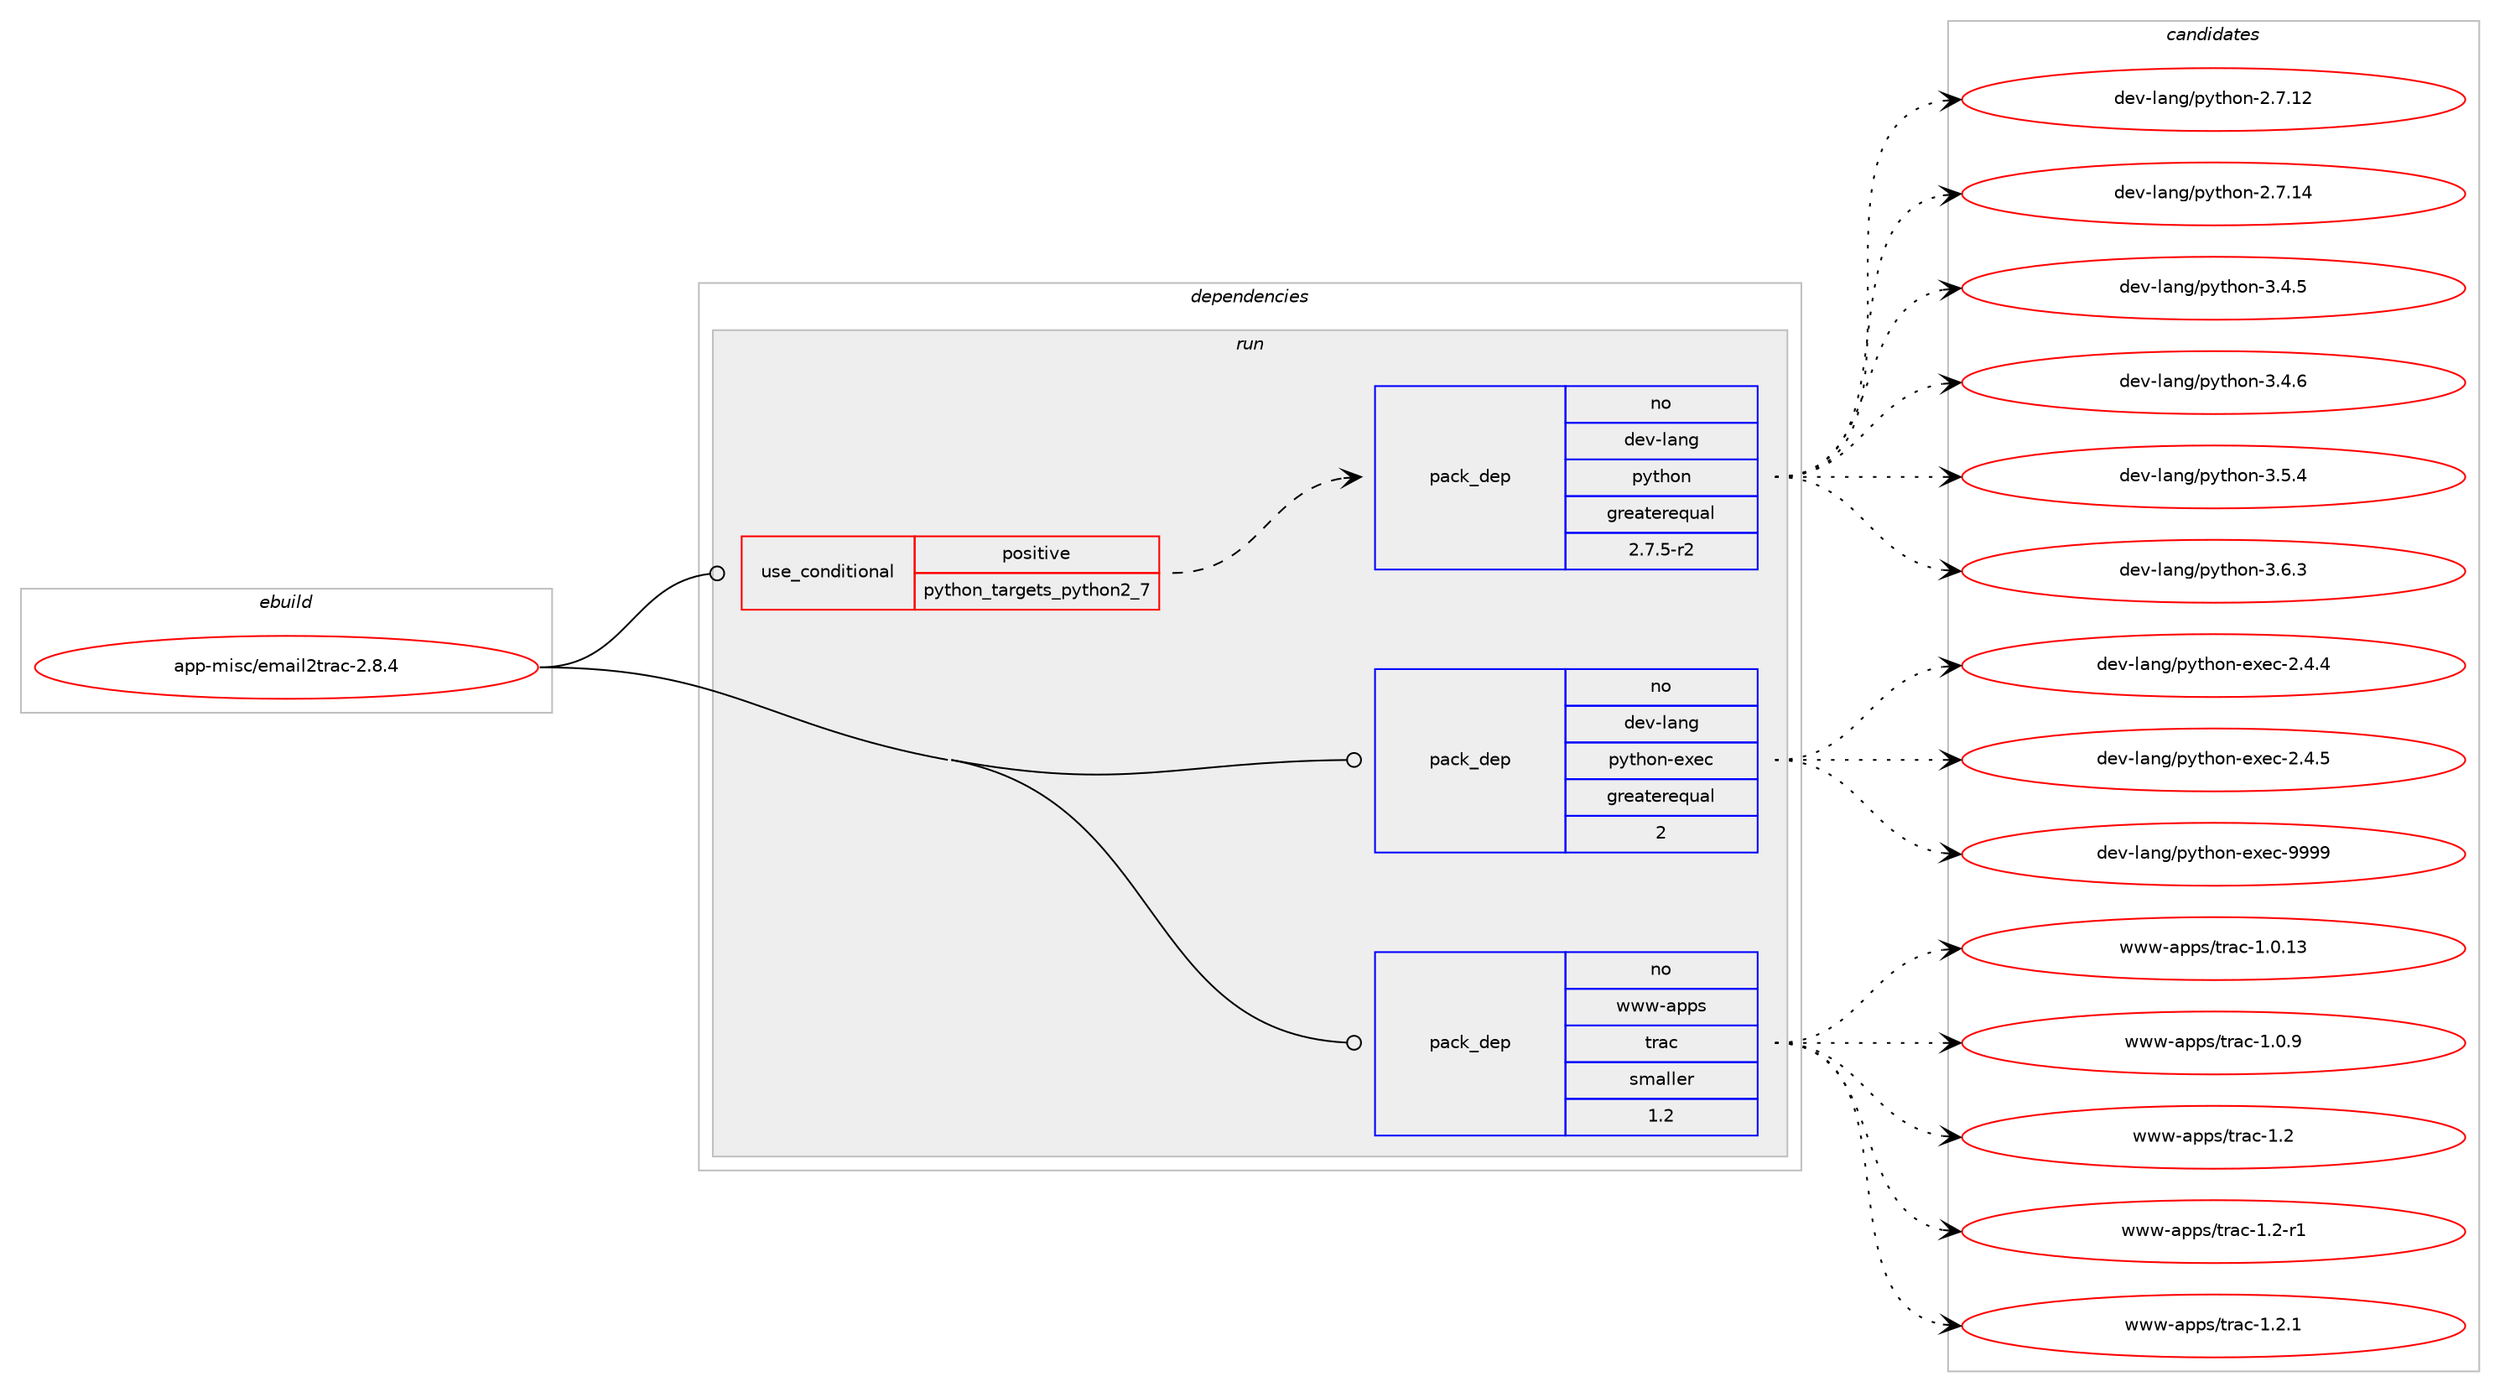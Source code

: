 digraph prolog {

# *************
# Graph options
# *************

newrank=true;
concentrate=true;
compound=true;
graph [rankdir=LR,fontname=Helvetica,fontsize=10,ranksep=1.5];#, ranksep=2.5, nodesep=0.2];
edge  [arrowhead=vee];
node  [fontname=Helvetica,fontsize=10];

# **********
# The ebuild
# **********

subgraph cluster_leftcol {
color=gray;
rank=same;
label=<<i>ebuild</i>>;
id [label="app-misc/email2trac-2.8.4", color=red, width=4, href="../app-misc/email2trac-2.8.4.svg"];
}

# ****************
# The dependencies
# ****************

subgraph cluster_midcol {
color=gray;
label=<<i>dependencies</i>>;
subgraph cluster_compile {
fillcolor="#eeeeee";
style=filled;
label=<<i>compile</i>>;
}
subgraph cluster_compileandrun {
fillcolor="#eeeeee";
style=filled;
label=<<i>compile and run</i>>;
}
subgraph cluster_run {
fillcolor="#eeeeee";
style=filled;
label=<<i>run</i>>;
subgraph cond12236 {
dependency45635 [label=<<TABLE BORDER="0" CELLBORDER="1" CELLSPACING="0" CELLPADDING="4"><TR><TD ROWSPAN="3" CELLPADDING="10">use_conditional</TD></TR><TR><TD>positive</TD></TR><TR><TD>python_targets_python2_7</TD></TR></TABLE>>, shape=none, color=red];
subgraph pack32639 {
dependency45636 [label=<<TABLE BORDER="0" CELLBORDER="1" CELLSPACING="0" CELLPADDING="4" WIDTH="220"><TR><TD ROWSPAN="6" CELLPADDING="30">pack_dep</TD></TR><TR><TD WIDTH="110">no</TD></TR><TR><TD>dev-lang</TD></TR><TR><TD>python</TD></TR><TR><TD>greaterequal</TD></TR><TR><TD>2.7.5-r2</TD></TR></TABLE>>, shape=none, color=blue];
}
dependency45635:e -> dependency45636:w [weight=20,style="dashed",arrowhead="vee"];
}
id:e -> dependency45635:w [weight=20,style="solid",arrowhead="odot"];
subgraph pack32640 {
dependency45637 [label=<<TABLE BORDER="0" CELLBORDER="1" CELLSPACING="0" CELLPADDING="4" WIDTH="220"><TR><TD ROWSPAN="6" CELLPADDING="30">pack_dep</TD></TR><TR><TD WIDTH="110">no</TD></TR><TR><TD>dev-lang</TD></TR><TR><TD>python-exec</TD></TR><TR><TD>greaterequal</TD></TR><TR><TD>2</TD></TR></TABLE>>, shape=none, color=blue];
}
id:e -> dependency45637:w [weight=20,style="solid",arrowhead="odot"];
subgraph pack32641 {
dependency45638 [label=<<TABLE BORDER="0" CELLBORDER="1" CELLSPACING="0" CELLPADDING="4" WIDTH="220"><TR><TD ROWSPAN="6" CELLPADDING="30">pack_dep</TD></TR><TR><TD WIDTH="110">no</TD></TR><TR><TD>www-apps</TD></TR><TR><TD>trac</TD></TR><TR><TD>smaller</TD></TR><TR><TD>1.2</TD></TR></TABLE>>, shape=none, color=blue];
}
id:e -> dependency45638:w [weight=20,style="solid",arrowhead="odot"];
}
}

# **************
# The candidates
# **************

subgraph cluster_choices {
rank=same;
color=gray;
label=<<i>candidates</i>>;

subgraph choice32639 {
color=black;
nodesep=1;
choice10010111845108971101034711212111610411111045504655464950 [label="dev-lang/python-2.7.12", color=red, width=4,href="../dev-lang/python-2.7.12.svg"];
choice10010111845108971101034711212111610411111045504655464952 [label="dev-lang/python-2.7.14", color=red, width=4,href="../dev-lang/python-2.7.14.svg"];
choice100101118451089711010347112121116104111110455146524653 [label="dev-lang/python-3.4.5", color=red, width=4,href="../dev-lang/python-3.4.5.svg"];
choice100101118451089711010347112121116104111110455146524654 [label="dev-lang/python-3.4.6", color=red, width=4,href="../dev-lang/python-3.4.6.svg"];
choice100101118451089711010347112121116104111110455146534652 [label="dev-lang/python-3.5.4", color=red, width=4,href="../dev-lang/python-3.5.4.svg"];
choice100101118451089711010347112121116104111110455146544651 [label="dev-lang/python-3.6.3", color=red, width=4,href="../dev-lang/python-3.6.3.svg"];
dependency45636:e -> choice10010111845108971101034711212111610411111045504655464950:w [style=dotted,weight="100"];
dependency45636:e -> choice10010111845108971101034711212111610411111045504655464952:w [style=dotted,weight="100"];
dependency45636:e -> choice100101118451089711010347112121116104111110455146524653:w [style=dotted,weight="100"];
dependency45636:e -> choice100101118451089711010347112121116104111110455146524654:w [style=dotted,weight="100"];
dependency45636:e -> choice100101118451089711010347112121116104111110455146534652:w [style=dotted,weight="100"];
dependency45636:e -> choice100101118451089711010347112121116104111110455146544651:w [style=dotted,weight="100"];
}
subgraph choice32640 {
color=black;
nodesep=1;
choice1001011184510897110103471121211161041111104510112010199455046524652 [label="dev-lang/python-exec-2.4.4", color=red, width=4,href="../dev-lang/python-exec-2.4.4.svg"];
choice1001011184510897110103471121211161041111104510112010199455046524653 [label="dev-lang/python-exec-2.4.5", color=red, width=4,href="../dev-lang/python-exec-2.4.5.svg"];
choice10010111845108971101034711212111610411111045101120101994557575757 [label="dev-lang/python-exec-9999", color=red, width=4,href="../dev-lang/python-exec-9999.svg"];
dependency45637:e -> choice1001011184510897110103471121211161041111104510112010199455046524652:w [style=dotted,weight="100"];
dependency45637:e -> choice1001011184510897110103471121211161041111104510112010199455046524653:w [style=dotted,weight="100"];
dependency45637:e -> choice10010111845108971101034711212111610411111045101120101994557575757:w [style=dotted,weight="100"];
}
subgraph choice32641 {
color=black;
nodesep=1;
choice119119119459711211211547116114979945494648464951 [label="www-apps/trac-1.0.13", color=red, width=4,href="../www-apps/trac-1.0.13.svg"];
choice1191191194597112112115471161149799454946484657 [label="www-apps/trac-1.0.9", color=red, width=4,href="../www-apps/trac-1.0.9.svg"];
choice119119119459711211211547116114979945494650 [label="www-apps/trac-1.2", color=red, width=4,href="../www-apps/trac-1.2.svg"];
choice1191191194597112112115471161149799454946504511449 [label="www-apps/trac-1.2-r1", color=red, width=4,href="../www-apps/trac-1.2-r1.svg"];
choice1191191194597112112115471161149799454946504649 [label="www-apps/trac-1.2.1", color=red, width=4,href="../www-apps/trac-1.2.1.svg"];
dependency45638:e -> choice119119119459711211211547116114979945494648464951:w [style=dotted,weight="100"];
dependency45638:e -> choice1191191194597112112115471161149799454946484657:w [style=dotted,weight="100"];
dependency45638:e -> choice119119119459711211211547116114979945494650:w [style=dotted,weight="100"];
dependency45638:e -> choice1191191194597112112115471161149799454946504511449:w [style=dotted,weight="100"];
dependency45638:e -> choice1191191194597112112115471161149799454946504649:w [style=dotted,weight="100"];
}
}

}

